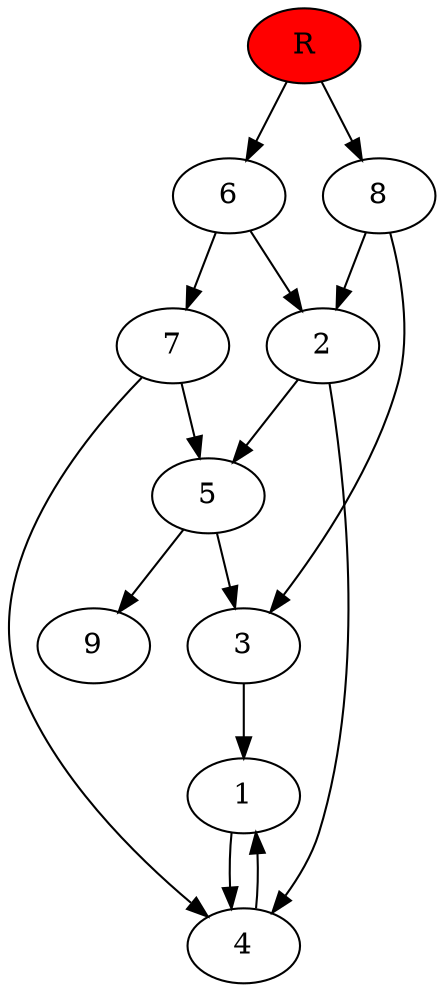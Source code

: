 digraph prb18114 {
	1
	2
	3
	4
	5
	6
	7
	8
	R [fillcolor="#ff0000" style=filled]
	1 -> 4
	2 -> 4
	2 -> 5
	3 -> 1
	4 -> 1
	5 -> 3
	5 -> 9
	6 -> 2
	6 -> 7
	7 -> 4
	7 -> 5
	8 -> 2
	8 -> 3
	R -> 6
	R -> 8
}
